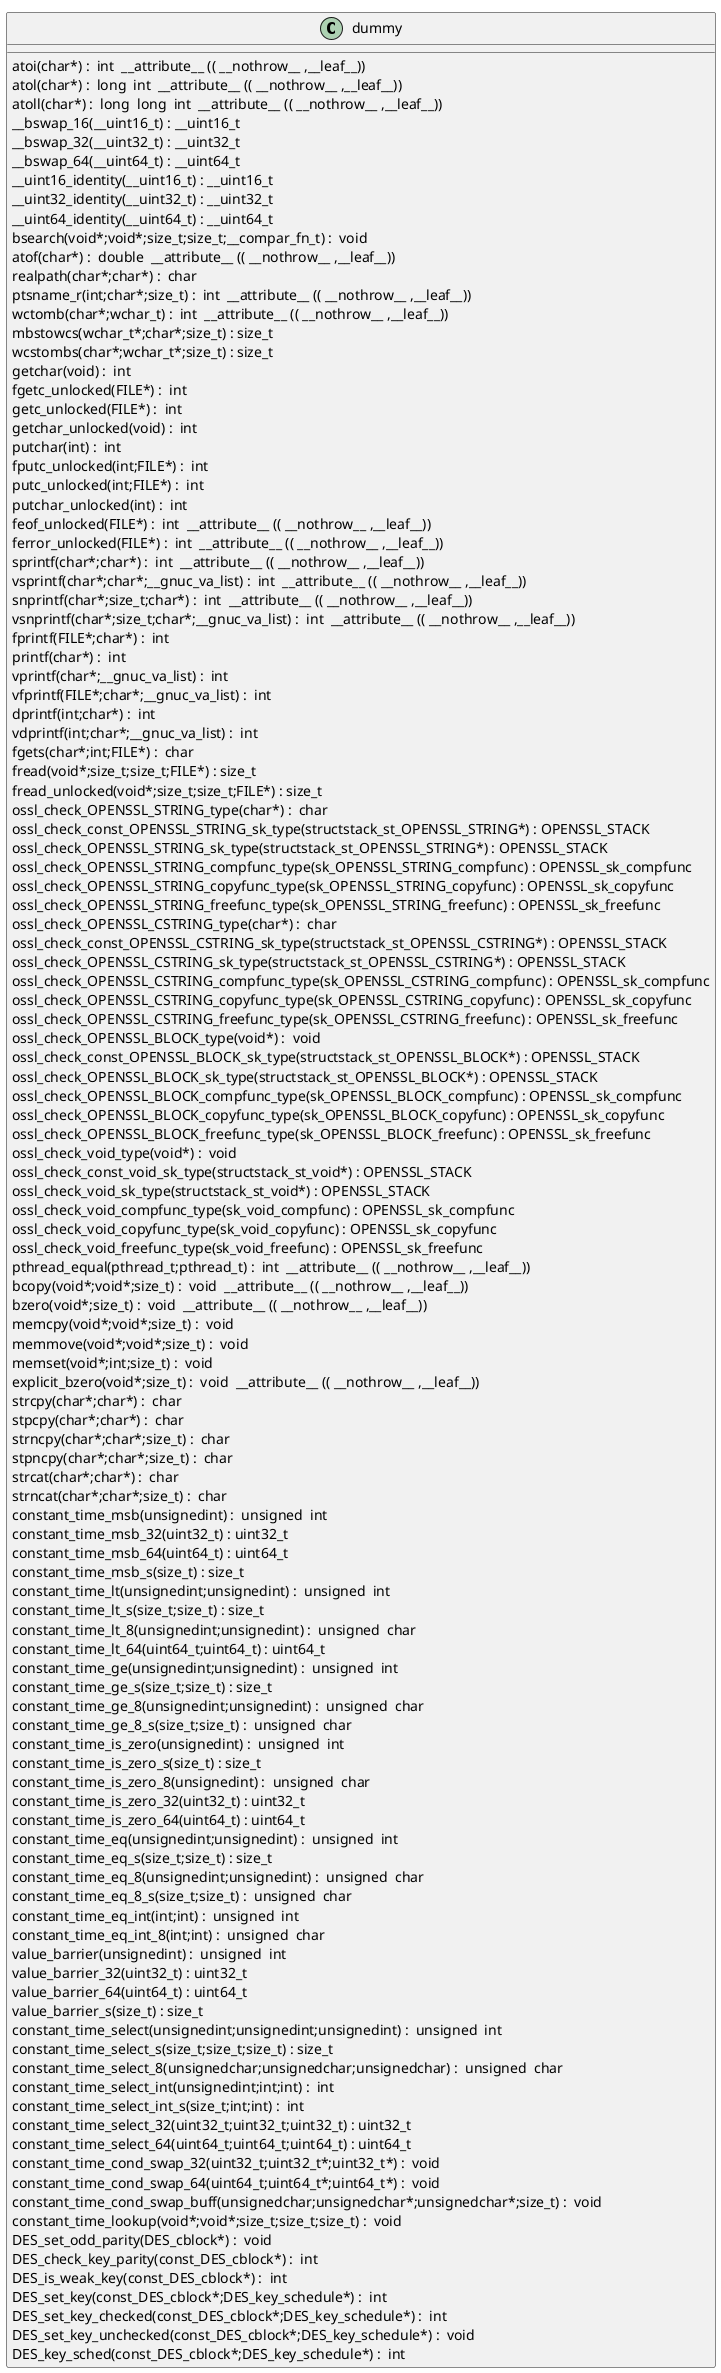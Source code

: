 @startuml
!pragma layout smetana
class dummy {
atoi(char*) :  int  __attribute__ (( __nothrow__ ,__leaf__)) [[[./../../.././qc/crypto/des/set_key.c.html#201]]]
atol(char*) :  long  int  __attribute__ (( __nothrow__ ,__leaf__)) [[[./../../.././qc/crypto/des/set_key.c.html#206]]]
atoll(char*) :  long  long  int  __attribute__ (( __nothrow__ ,__leaf__)) [[[./../../.././qc/crypto/des/set_key.c.html#213]]]
__bswap_16(__uint16_t) : __uint16_t [[[./../../.././qc/crypto/des/set_key.c.html#513]]]
__bswap_32(__uint32_t) : __uint32_t [[[./../../.././qc/crypto/des/set_key.c.html#528]]]
__bswap_64(__uint64_t) : __uint64_t [[[./../../.././qc/crypto/des/set_key.c.html#538]]]
__uint16_identity(__uint16_t) : __uint16_t [[[./../../.././qc/crypto/des/set_key.c.html#550]]]
__uint32_identity(__uint32_t) : __uint32_t [[[./../../.././qc/crypto/des/set_key.c.html#556]]]
__uint64_identity(__uint64_t) : __uint64_t [[[./../../.././qc/crypto/des/set_key.c.html#562]]]
bsearch(void*;void*;size_t;size_t;__compar_fn_t) :  void  [[[./../../.././qc/crypto/des/set_key.c.html#1230]]]
atof(char*) :  double  __attribute__ (( __nothrow__ ,__leaf__)) [[[./../../.././qc/crypto/des/set_key.c.html#1]]]
realpath(char*;char*) :  char  [[[./../../.././qc/crypto/des/set_key.c.html#1]]]
ptsname_r(int;char*;size_t) :  int  __attribute__ (( __nothrow__ ,__leaf__)) [[[./../../.././qc/crypto/des/set_key.c.html#1]]]
wctomb(char*;wchar_t) :  int  __attribute__ (( __nothrow__ ,__leaf__)) [[[./../../.././qc/crypto/des/set_key.c.html#1]]]
mbstowcs(wchar_t*;char*;size_t) : size_t [[[./../../.././qc/crypto/des/set_key.c.html#1]]]
wcstombs(char*;wchar_t*;size_t) : size_t [[[./../../.././qc/crypto/des/set_key.c.html#1]]]
getchar(void) :  int  [[[./../../.././qc/crypto/des/set_key.c.html#1]]]
fgetc_unlocked(FILE*) :  int  [[[./../../.././qc/crypto/des/set_key.c.html#1]]]
getc_unlocked(FILE*) :  int  [[[./../../.././qc/crypto/des/set_key.c.html#1]]]
getchar_unlocked(void) :  int  [[[./../../.././qc/crypto/des/set_key.c.html#1]]]
putchar(int) :  int  [[[./../../.././qc/crypto/des/set_key.c.html#1]]]
fputc_unlocked(int;FILE*) :  int  [[[./../../.././qc/crypto/des/set_key.c.html#1]]]
putc_unlocked(int;FILE*) :  int  [[[./../../.././qc/crypto/des/set_key.c.html#1]]]
putchar_unlocked(int) :  int  [[[./../../.././qc/crypto/des/set_key.c.html#1]]]
feof_unlocked(FILE*) :  int  __attribute__ (( __nothrow__ ,__leaf__)) [[[./../../.././qc/crypto/des/set_key.c.html#1]]]
ferror_unlocked(FILE*) :  int  __attribute__ (( __nothrow__ ,__leaf__)) [[[./../../.././qc/crypto/des/set_key.c.html#1]]]
sprintf(char*;char*) :  int  __attribute__ (( __nothrow__ ,__leaf__)) [[[./../../.././qc/crypto/des/set_key.c.html#1]]]
vsprintf(char*;char*;__gnuc_va_list) :  int  __attribute__ (( __nothrow__ ,__leaf__)) [[[./../../.././qc/crypto/des/set_key.c.html#1]]]
snprintf(char*;size_t;char*) :  int  __attribute__ (( __nothrow__ ,__leaf__)) [[[./../../.././qc/crypto/des/set_key.c.html#1]]]
vsnprintf(char*;size_t;char*;__gnuc_va_list) :  int  __attribute__ (( __nothrow__ ,__leaf__)) [[[./../../.././qc/crypto/des/set_key.c.html#1]]]
fprintf(FILE*;char*) :  int  [[[./../../.././qc/crypto/des/set_key.c.html#1]]]
printf(char*) :  int  [[[./../../.././qc/crypto/des/set_key.c.html#1]]]
vprintf(char*;__gnuc_va_list) :  int  [[[./../../.././qc/crypto/des/set_key.c.html#1]]]
vfprintf(FILE*;char*;__gnuc_va_list) :  int  [[[./../../.././qc/crypto/des/set_key.c.html#1]]]
dprintf(int;char*) :  int  [[[./../../.././qc/crypto/des/set_key.c.html#1]]]
vdprintf(int;char*;__gnuc_va_list) :  int  [[[./../../.././qc/crypto/des/set_key.c.html#1]]]
fgets(char*;int;FILE*) :  char  [[[./../../.././qc/crypto/des/set_key.c.html#1]]]
fread(void*;size_t;size_t;FILE*) : size_t [[[./../../.././qc/crypto/des/set_key.c.html#1]]]
fread_unlocked(void*;size_t;size_t;FILE*) : size_t [[[./../../.././qc/crypto/des/set_key.c.html#1]]]
ossl_check_OPENSSL_STRING_type(char*) :  char  [[[./../../.././qc/crypto/des/set_key.c.html#1]]]
ossl_check_const_OPENSSL_STRING_sk_type(structstack_st_OPENSSL_STRING*) : OPENSSL_STACK [[[./../../.././qc/crypto/des/set_key.c.html#1]]]
ossl_check_OPENSSL_STRING_sk_type(structstack_st_OPENSSL_STRING*) : OPENSSL_STACK [[[./../../.././qc/crypto/des/set_key.c.html#1]]]
ossl_check_OPENSSL_STRING_compfunc_type(sk_OPENSSL_STRING_compfunc) : OPENSSL_sk_compfunc [[[./../../.././qc/crypto/des/set_key.c.html#1]]]
ossl_check_OPENSSL_STRING_copyfunc_type(sk_OPENSSL_STRING_copyfunc) : OPENSSL_sk_copyfunc [[[./../../.././qc/crypto/des/set_key.c.html#1]]]
ossl_check_OPENSSL_STRING_freefunc_type(sk_OPENSSL_STRING_freefunc) : OPENSSL_sk_freefunc [[[./../../.././qc/crypto/des/set_key.c.html#1]]]
ossl_check_OPENSSL_CSTRING_type(char*) :  char  [[[./../../.././qc/crypto/des/set_key.c.html#1]]]
ossl_check_const_OPENSSL_CSTRING_sk_type(structstack_st_OPENSSL_CSTRING*) : OPENSSL_STACK [[[./../../.././qc/crypto/des/set_key.c.html#1]]]
ossl_check_OPENSSL_CSTRING_sk_type(structstack_st_OPENSSL_CSTRING*) : OPENSSL_STACK [[[./../../.././qc/crypto/des/set_key.c.html#1]]]
ossl_check_OPENSSL_CSTRING_compfunc_type(sk_OPENSSL_CSTRING_compfunc) : OPENSSL_sk_compfunc [[[./../../.././qc/crypto/des/set_key.c.html#1]]]
ossl_check_OPENSSL_CSTRING_copyfunc_type(sk_OPENSSL_CSTRING_copyfunc) : OPENSSL_sk_copyfunc [[[./../../.././qc/crypto/des/set_key.c.html#1]]]
ossl_check_OPENSSL_CSTRING_freefunc_type(sk_OPENSSL_CSTRING_freefunc) : OPENSSL_sk_freefunc [[[./../../.././qc/crypto/des/set_key.c.html#1]]]
ossl_check_OPENSSL_BLOCK_type(void*) :  void  [[[./../../.././qc/crypto/des/set_key.c.html#1]]]
ossl_check_const_OPENSSL_BLOCK_sk_type(structstack_st_OPENSSL_BLOCK*) : OPENSSL_STACK [[[./../../.././qc/crypto/des/set_key.c.html#1]]]
ossl_check_OPENSSL_BLOCK_sk_type(structstack_st_OPENSSL_BLOCK*) : OPENSSL_STACK [[[./../../.././qc/crypto/des/set_key.c.html#1]]]
ossl_check_OPENSSL_BLOCK_compfunc_type(sk_OPENSSL_BLOCK_compfunc) : OPENSSL_sk_compfunc [[[./../../.././qc/crypto/des/set_key.c.html#1]]]
ossl_check_OPENSSL_BLOCK_copyfunc_type(sk_OPENSSL_BLOCK_copyfunc) : OPENSSL_sk_copyfunc [[[./../../.././qc/crypto/des/set_key.c.html#1]]]
ossl_check_OPENSSL_BLOCK_freefunc_type(sk_OPENSSL_BLOCK_freefunc) : OPENSSL_sk_freefunc [[[./../../.././qc/crypto/des/set_key.c.html#1]]]
ossl_check_void_type(void*) :  void  [[[./../../.././qc/crypto/des/set_key.c.html#1]]]
ossl_check_const_void_sk_type(structstack_st_void*) : OPENSSL_STACK [[[./../../.././qc/crypto/des/set_key.c.html#1]]]
ossl_check_void_sk_type(structstack_st_void*) : OPENSSL_STACK [[[./../../.././qc/crypto/des/set_key.c.html#1]]]
ossl_check_void_compfunc_type(sk_void_compfunc) : OPENSSL_sk_compfunc [[[./../../.././qc/crypto/des/set_key.c.html#1]]]
ossl_check_void_copyfunc_type(sk_void_copyfunc) : OPENSSL_sk_copyfunc [[[./../../.././qc/crypto/des/set_key.c.html#1]]]
ossl_check_void_freefunc_type(sk_void_freefunc) : OPENSSL_sk_freefunc [[[./../../.././qc/crypto/des/set_key.c.html#1]]]
pthread_equal(pthread_t;pthread_t) :  int  __attribute__ (( __nothrow__ ,__leaf__)) [[[./../../.././qc/crypto/des/set_key.c.html#1]]]
bcopy(void*;void*;size_t) :  void  __attribute__ (( __nothrow__ ,__leaf__)) [[[./../../.././qc/crypto/des/set_key.c.html#1]]]
bzero(void*;size_t) :  void  __attribute__ (( __nothrow__ ,__leaf__)) [[[./../../.././qc/crypto/des/set_key.c.html#1]]]
memcpy(void*;void*;size_t) :  void  [[[./../../.././qc/crypto/des/set_key.c.html#1]]]
memmove(void*;void*;size_t) :  void  [[[./../../.././qc/crypto/des/set_key.c.html#1]]]
memset(void*;int;size_t) :  void  [[[./../../.././qc/crypto/des/set_key.c.html#1]]]
explicit_bzero(void*;size_t) :  void  __attribute__ (( __nothrow__ ,__leaf__)) [[[./../../.././qc/crypto/des/set_key.c.html#1]]]
strcpy(char*;char*) :  char  [[[./../../.././qc/crypto/des/set_key.c.html#1]]]
stpcpy(char*;char*) :  char  [[[./../../.././qc/crypto/des/set_key.c.html#1]]]
strncpy(char*;char*;size_t) :  char  [[[./../../.././qc/crypto/des/set_key.c.html#1]]]
stpncpy(char*;char*;size_t) :  char  [[[./../../.././qc/crypto/des/set_key.c.html#1]]]
strcat(char*;char*) :  char  [[[./../../.././qc/crypto/des/set_key.c.html#1]]]
strncat(char*;char*;size_t) :  char  [[[./../../.././qc/crypto/des/set_key.c.html#1]]]
constant_time_msb(unsignedint) :  unsigned  int  [[[./../../.././qc/crypto/des/set_key.c.html#1]]]
constant_time_msb_32(uint32_t) : uint32_t [[[./../../.././qc/crypto/des/set_key.c.html#1]]]
constant_time_msb_64(uint64_t) : uint64_t [[[./../../.././qc/crypto/des/set_key.c.html#1]]]
constant_time_msb_s(size_t) : size_t [[[./../../.././qc/crypto/des/set_key.c.html#1]]]
constant_time_lt(unsignedint;unsignedint) :  unsigned  int  [[[./../../.././qc/crypto/des/set_key.c.html#1]]]
constant_time_lt_s(size_t;size_t) : size_t [[[./../../.././qc/crypto/des/set_key.c.html#1]]]
constant_time_lt_8(unsignedint;unsignedint) :  unsigned  char  [[[./../../.././qc/crypto/des/set_key.c.html#1]]]
constant_time_lt_64(uint64_t;uint64_t) : uint64_t [[[./../../.././qc/crypto/des/set_key.c.html#1]]]
constant_time_ge(unsignedint;unsignedint) :  unsigned  int  [[[./../../.././qc/crypto/des/set_key.c.html#1]]]
constant_time_ge_s(size_t;size_t) : size_t [[[./../../.././qc/crypto/des/set_key.c.html#1]]]
constant_time_ge_8(unsignedint;unsignedint) :  unsigned  char  [[[./../../.././qc/crypto/des/set_key.c.html#1]]]
constant_time_ge_8_s(size_t;size_t) :  unsigned  char  [[[./../../.././qc/crypto/des/set_key.c.html#1]]]
constant_time_is_zero(unsignedint) :  unsigned  int  [[[./../../.././qc/crypto/des/set_key.c.html#1]]]
constant_time_is_zero_s(size_t) : size_t [[[./../../.././qc/crypto/des/set_key.c.html#1]]]
constant_time_is_zero_8(unsignedint) :  unsigned  char  [[[./../../.././qc/crypto/des/set_key.c.html#1]]]
constant_time_is_zero_32(uint32_t) : uint32_t [[[./../../.././qc/crypto/des/set_key.c.html#1]]]
constant_time_is_zero_64(uint64_t) : uint64_t [[[./../../.././qc/crypto/des/set_key.c.html#1]]]
constant_time_eq(unsignedint;unsignedint) :  unsigned  int  [[[./../../.././qc/crypto/des/set_key.c.html#1]]]
constant_time_eq_s(size_t;size_t) : size_t [[[./../../.././qc/crypto/des/set_key.c.html#1]]]
constant_time_eq_8(unsignedint;unsignedint) :  unsigned  char  [[[./../../.././qc/crypto/des/set_key.c.html#1]]]
constant_time_eq_8_s(size_t;size_t) :  unsigned  char  [[[./../../.././qc/crypto/des/set_key.c.html#1]]]
constant_time_eq_int(int;int) :  unsigned  int  [[[./../../.././qc/crypto/des/set_key.c.html#1]]]
constant_time_eq_int_8(int;int) :  unsigned  char  [[[./../../.././qc/crypto/des/set_key.c.html#1]]]
value_barrier(unsignedint) :  unsigned  int  [[[./../../.././qc/crypto/des/set_key.c.html#1]]]
value_barrier_32(uint32_t) : uint32_t [[[./../../.././qc/crypto/des/set_key.c.html#1]]]
value_barrier_64(uint64_t) : uint64_t [[[./../../.././qc/crypto/des/set_key.c.html#1]]]
value_barrier_s(size_t) : size_t [[[./../../.././qc/crypto/des/set_key.c.html#1]]]
constant_time_select(unsignedint;unsignedint;unsignedint) :  unsigned  int  [[[./../../.././qc/crypto/des/set_key.c.html#1]]]
constant_time_select_s(size_t;size_t;size_t) : size_t [[[./../../.././qc/crypto/des/set_key.c.html#1]]]
constant_time_select_8(unsignedchar;unsignedchar;unsignedchar) :  unsigned  char  [[[./../../.././qc/crypto/des/set_key.c.html#1]]]
constant_time_select_int(unsignedint;int;int) :  int  [[[./../../.././qc/crypto/des/set_key.c.html#1]]]
constant_time_select_int_s(size_t;int;int) :  int  [[[./../../.././qc/crypto/des/set_key.c.html#1]]]
constant_time_select_32(uint32_t;uint32_t;uint32_t) : uint32_t [[[./../../.././qc/crypto/des/set_key.c.html#1]]]
constant_time_select_64(uint64_t;uint64_t;uint64_t) : uint64_t [[[./../../.././qc/crypto/des/set_key.c.html#1]]]
constant_time_cond_swap_32(uint32_t;uint32_t*;uint32_t*) :  void  [[[./../../.././qc/crypto/des/set_key.c.html#1]]]
constant_time_cond_swap_64(uint64_t;uint64_t*;uint64_t*) :  void  [[[./../../.././qc/crypto/des/set_key.c.html#1]]]
constant_time_cond_swap_buff(unsignedchar;unsignedchar*;unsignedchar*;size_t) :  void  [[[./../../.././qc/crypto/des/set_key.c.html#1]]]
constant_time_lookup(void*;void*;size_t;size_t;size_t) :  void  [[[./../../.././qc/crypto/des/set_key.c.html#1]]]
DES_set_odd_parity(DES_cblock*) :  void  [[[./../../.././qc/crypto/des/set_key.c.html#1]]]
DES_check_key_parity(const_DES_cblock*) :  int  [[[./../../.././qc/crypto/des/set_key.c.html#1]]]
DES_is_weak_key(const_DES_cblock*) :  int  [[[./../../.././qc/crypto/des/set_key.c.html#1]]]
DES_set_key(const_DES_cblock*;DES_key_schedule*) :  int  [[[./../../.././qc/crypto/des/set_key.c.html#1]]]
DES_set_key_checked(const_DES_cblock*;DES_key_schedule*) :  int  [[[./../../.././qc/crypto/des/set_key.c.html#1]]]
DES_set_key_unchecked(const_DES_cblock*;DES_key_schedule*) :  void  [[[./../../.././qc/crypto/des/set_key.c.html#1]]]
DES_key_sched(const_DES_cblock*;DES_key_schedule*) :  int  [[[./../../.././qc/crypto/des/set_key.c.html#1]]]
} 
@enduml
